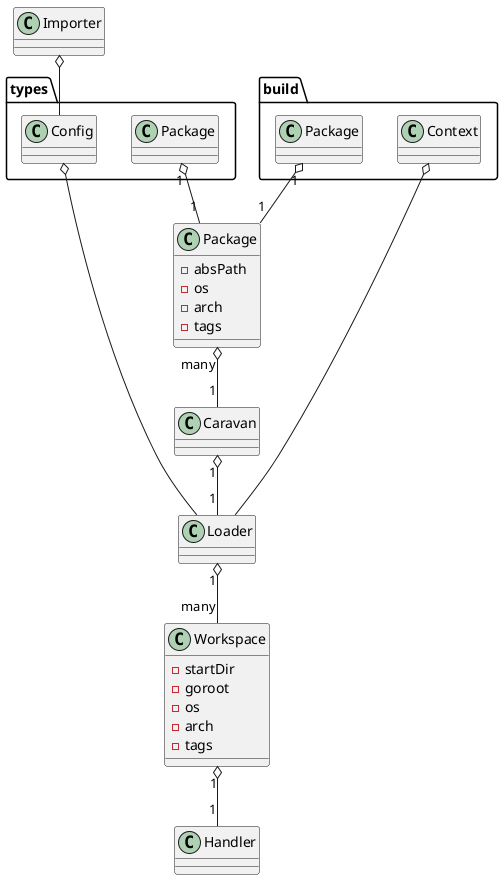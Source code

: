 @startuml langd

class Package {
	- absPath
	- os
	- arch
	- tags
}

class Workspace {
	- startDir
	- goroot
	- os
	- arch
	- tags
}

Workspace "1" o-- "1" Handler
Loader "1" o-- "many" Workspace
Importer o-- types.Config
types.Config o-- Loader
build.Context o-- Loader
types.Package "1" o-- "1" Package
build.Package "1" o-- "1" Package
Package "many" o-- "1" Caravan
Caravan "1" o-- "1" Loader

@enduml
